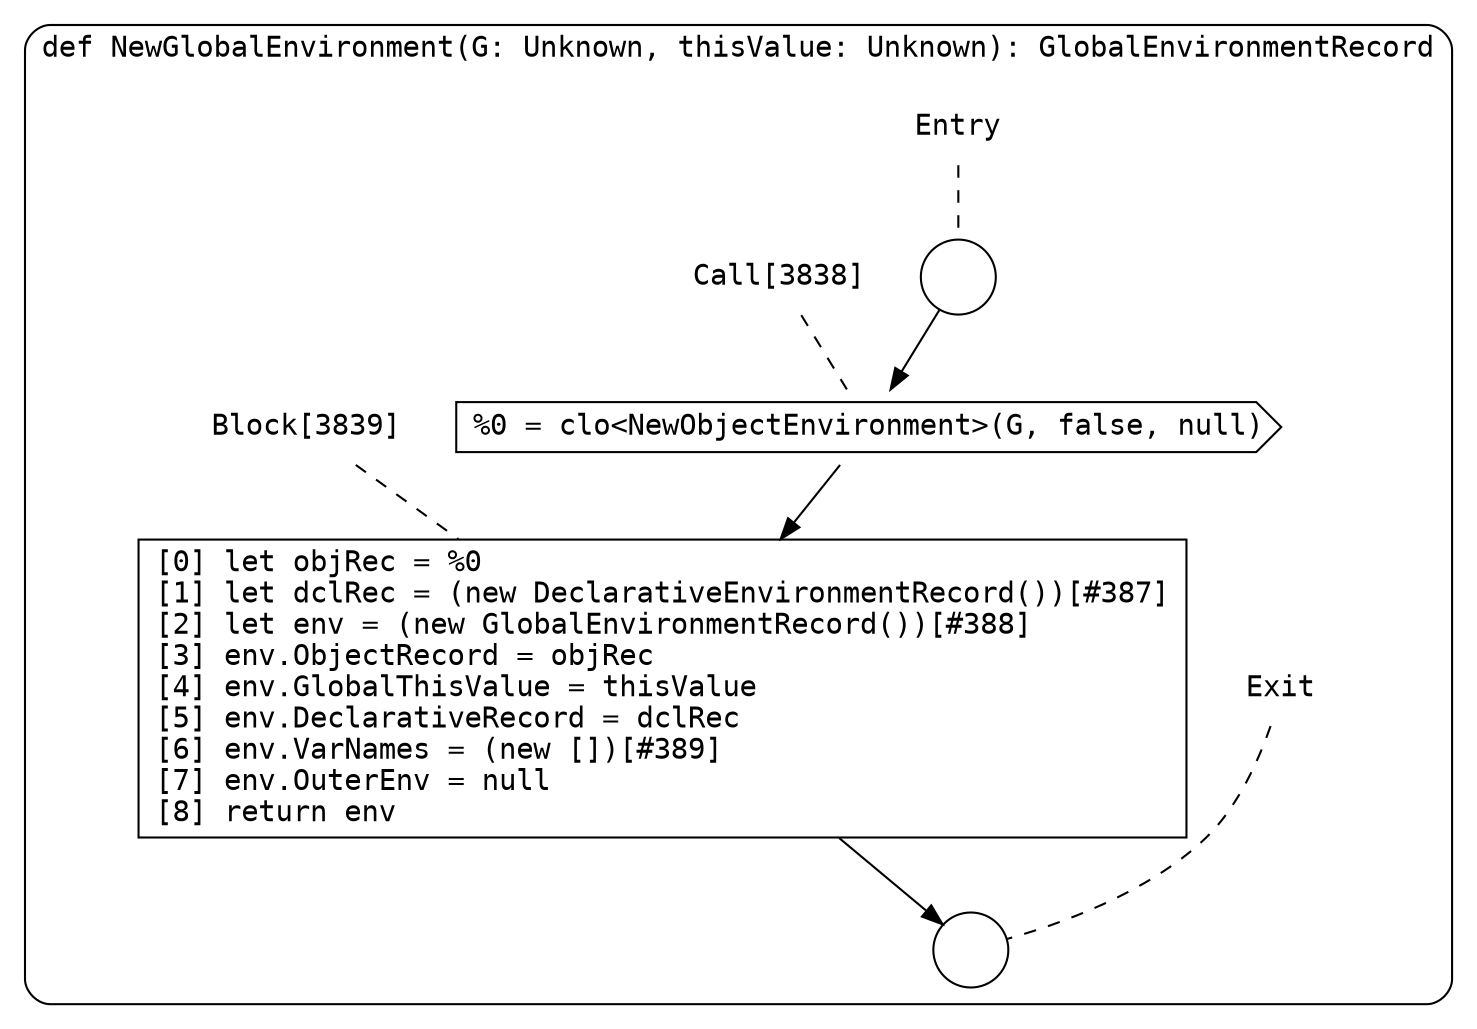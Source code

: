 digraph {
  graph [fontname = "Consolas"]
  node [fontname = "Consolas"]
  edge [fontname = "Consolas"]
  subgraph cluster1024 {
    label = "def NewGlobalEnvironment(G: Unknown, thisValue: Unknown): GlobalEnvironmentRecord"
    style = rounded
    cluster1024_entry_name [shape=none, label=<<font color="black">Entry</font>>]
    cluster1024_entry_name -> cluster1024_entry [arrowhead=none, color="black", style=dashed]
    cluster1024_entry [shape=circle label=" " color="black" fillcolor="white" style=filled]
    cluster1024_entry -> node3838 [color="black"]
    cluster1024_exit_name [shape=none, label=<<font color="black">Exit</font>>]
    cluster1024_exit_name -> cluster1024_exit [arrowhead=none, color="black", style=dashed]
    cluster1024_exit [shape=circle label=" " color="black" fillcolor="white" style=filled]
    node3838_name [shape=none, label=<<font color="black">Call[3838]</font>>]
    node3838_name -> node3838 [arrowhead=none, color="black", style=dashed]
    node3838 [shape=cds, label=<<font color="black">%0 = clo&lt;NewObjectEnvironment&gt;(G, false, null)</font>> color="black" fillcolor="white", style=filled]
    node3838 -> node3839 [color="black"]
    node3839_name [shape=none, label=<<font color="black">Block[3839]</font>>]
    node3839_name -> node3839 [arrowhead=none, color="black", style=dashed]
    node3839 [shape=box, label=<<font color="black">[0] let objRec = %0<BR ALIGN="LEFT"/>[1] let dclRec = (new DeclarativeEnvironmentRecord())[#387]<BR ALIGN="LEFT"/>[2] let env = (new GlobalEnvironmentRecord())[#388]<BR ALIGN="LEFT"/>[3] env.ObjectRecord = objRec<BR ALIGN="LEFT"/>[4] env.GlobalThisValue = thisValue<BR ALIGN="LEFT"/>[5] env.DeclarativeRecord = dclRec<BR ALIGN="LEFT"/>[6] env.VarNames = (new [])[#389]<BR ALIGN="LEFT"/>[7] env.OuterEnv = null<BR ALIGN="LEFT"/>[8] return env<BR ALIGN="LEFT"/></font>> color="black" fillcolor="white", style=filled]
    node3839 -> cluster1024_exit [color="black"]
  }
}